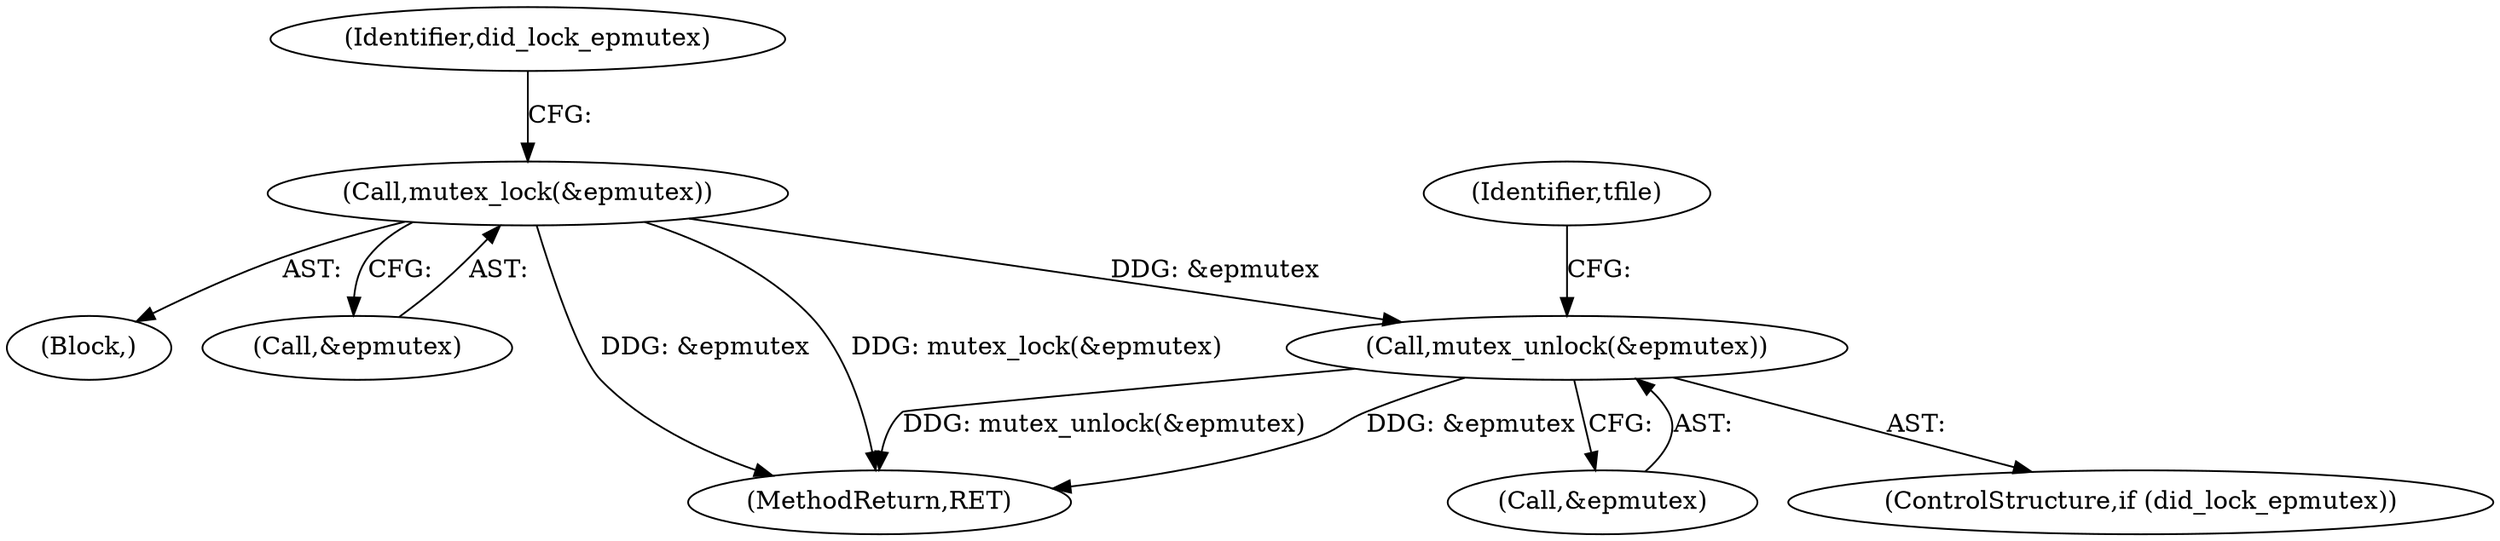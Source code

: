 digraph "0_linux_13d518074a952d33d47c428419693f63389547e9@API" {
"1000335" [label="(Call,mutex_unlock(&epmutex))"];
"1000207" [label="(Call,mutex_lock(&epmutex))"];
"1000211" [label="(Identifier,did_lock_epmutex)"];
"1000339" [label="(Identifier,tfile)"];
"1000207" [label="(Call,mutex_lock(&epmutex))"];
"1000333" [label="(ControlStructure,if (did_lock_epmutex))"];
"1000206" [label="(Block,)"];
"1000208" [label="(Call,&epmutex)"];
"1000346" [label="(MethodReturn,RET)"];
"1000335" [label="(Call,mutex_unlock(&epmutex))"];
"1000336" [label="(Call,&epmutex)"];
"1000335" -> "1000333"  [label="AST: "];
"1000335" -> "1000336"  [label="CFG: "];
"1000336" -> "1000335"  [label="AST: "];
"1000339" -> "1000335"  [label="CFG: "];
"1000335" -> "1000346"  [label="DDG: &epmutex"];
"1000335" -> "1000346"  [label="DDG: mutex_unlock(&epmutex)"];
"1000207" -> "1000335"  [label="DDG: &epmutex"];
"1000207" -> "1000206"  [label="AST: "];
"1000207" -> "1000208"  [label="CFG: "];
"1000208" -> "1000207"  [label="AST: "];
"1000211" -> "1000207"  [label="CFG: "];
"1000207" -> "1000346"  [label="DDG: &epmutex"];
"1000207" -> "1000346"  [label="DDG: mutex_lock(&epmutex)"];
}
